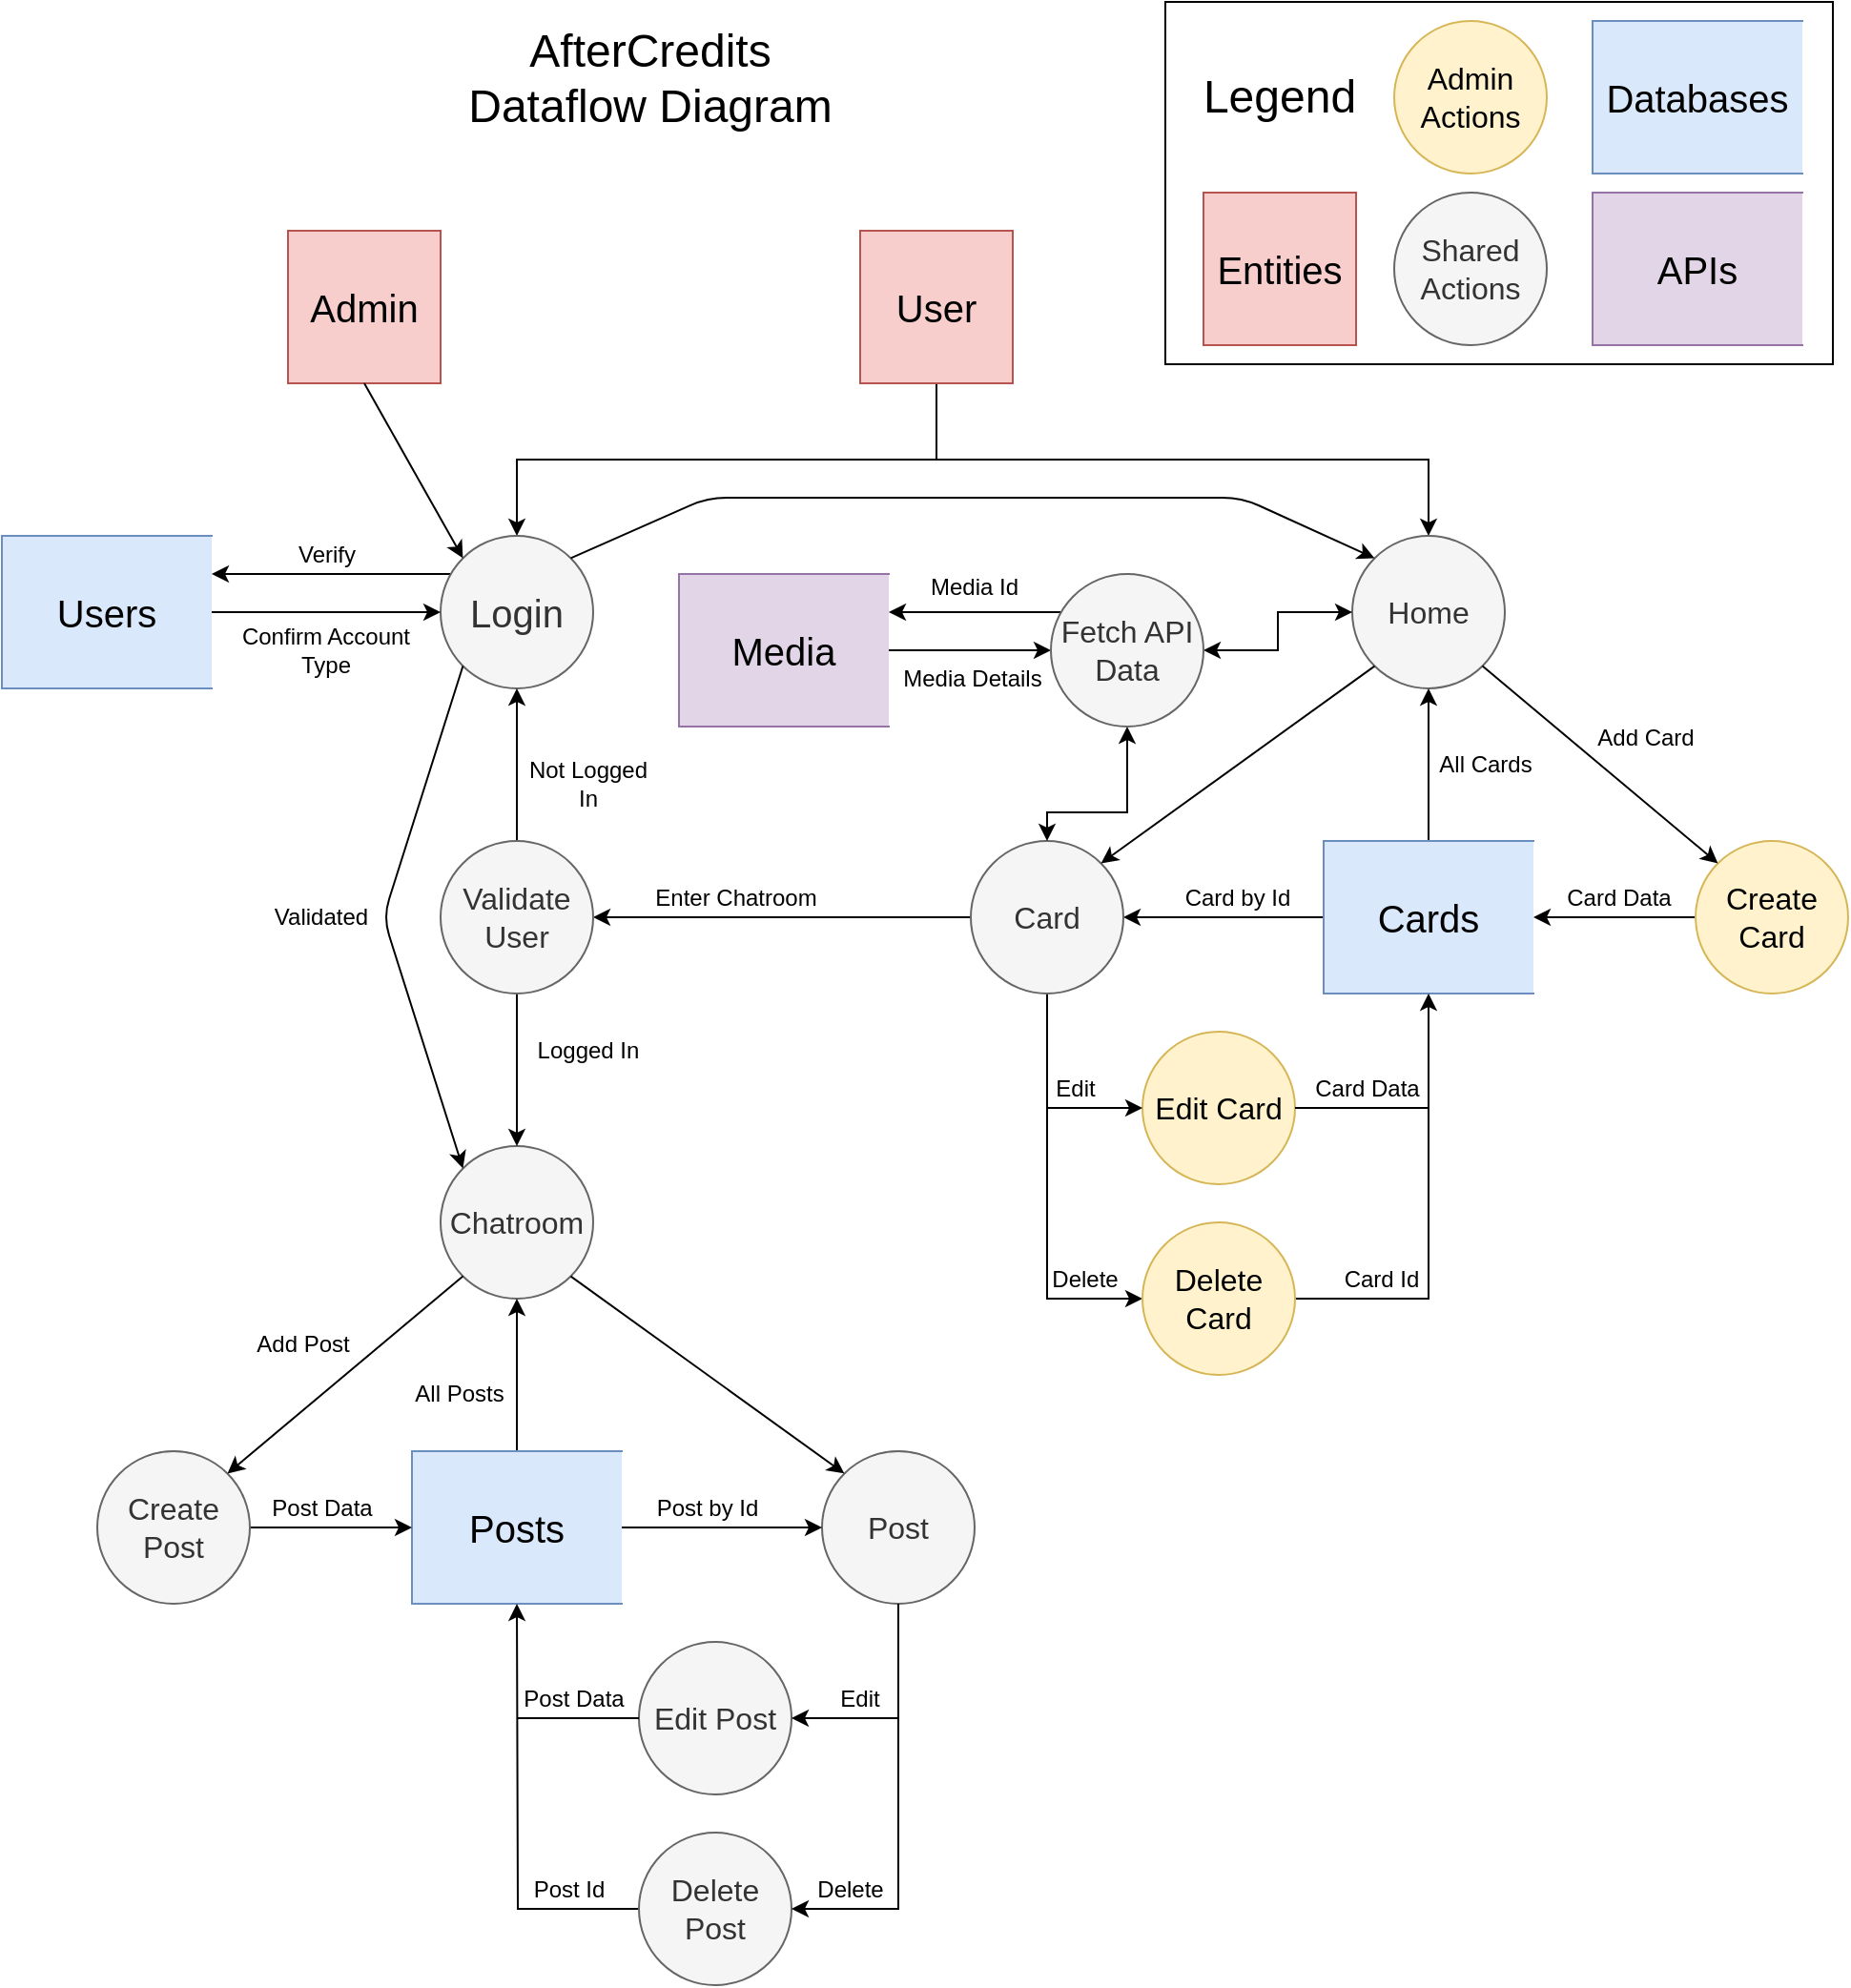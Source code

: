 <mxfile version="14.8.6" type="device"><diagram id="RiJQAqH7aMuWV0R9RFBS" name="Page-1"><mxGraphModel dx="1718" dy="462" grid="1" gridSize="10" guides="1" tooltips="1" connect="1" arrows="1" fold="1" page="1" pageScale="1" pageWidth="850" pageHeight="1100" math="0" shadow="0"><root><mxCell id="0"/><mxCell id="1" parent="0"/><mxCell id="LqPZNxDCGfYMZ58kpEBG-1" value="&lt;font style=&quot;font-size: 24px&quot;&gt;AfterCredits Dataflow Diagram&lt;/font&gt;" style="text;html=1;strokeColor=none;fillColor=none;align=center;verticalAlign=middle;whiteSpace=wrap;rounded=0;" parent="1" vertex="1"><mxGeometry x="-570" y="20" width="200" height="80" as="geometry"/></mxCell><mxCell id="pwWabVdhbER4xxO2KLVx-45" style="edgeStyle=orthogonalEdgeStyle;rounded=0;orthogonalLoop=1;jettySize=auto;html=1;entryX=0.5;entryY=0;entryDx=0;entryDy=0;exitX=0.5;exitY=1;exitDx=0;exitDy=0;" parent="1" source="LqPZNxDCGfYMZ58kpEBG-2" target="LqPZNxDCGfYMZ58kpEBG-20" edge="1"><mxGeometry relative="1" as="geometry"><mxPoint x="-457.5" y="240" as="targetPoint"/><Array as="points"><mxPoint x="-320" y="260"/><mxPoint x="-62" y="260"/></Array></mxGeometry></mxCell><mxCell id="pwWabVdhbER4xxO2KLVx-125" style="edgeStyle=orthogonalEdgeStyle;rounded=0;orthogonalLoop=1;jettySize=auto;html=1;entryX=0.5;entryY=0;entryDx=0;entryDy=0;startArrow=none;startFill=0;endArrow=classic;endFill=1;" parent="1" source="LqPZNxDCGfYMZ58kpEBG-2" target="LqPZNxDCGfYMZ58kpEBG-6" edge="1"><mxGeometry relative="1" as="geometry"><Array as="points"><mxPoint x="-320" y="260"/><mxPoint x="-540" y="260"/></Array></mxGeometry></mxCell><mxCell id="LqPZNxDCGfYMZ58kpEBG-2" value="&lt;font style=&quot;font-size: 20px&quot;&gt;User&lt;/font&gt;" style="whiteSpace=wrap;html=1;aspect=fixed;strokeColor=#b85450;fillColor=#f8cecc;" parent="1" vertex="1"><mxGeometry x="-360" y="140" width="80" height="80" as="geometry"/></mxCell><mxCell id="pwWabVdhbER4xxO2KLVx-99" style="edgeStyle=orthogonalEdgeStyle;rounded=0;orthogonalLoop=1;jettySize=auto;html=1;entryX=1;entryY=0.25;entryDx=0;entryDy=0;startArrow=none;startFill=0;exitX=0;exitY=0;exitDx=0;exitDy=0;" parent="1" source="LqPZNxDCGfYMZ58kpEBG-6" target="LqPZNxDCGfYMZ58kpEBG-7" edge="1"><mxGeometry relative="1" as="geometry"><Array as="points"><mxPoint x="-568" y="320"/></Array></mxGeometry></mxCell><mxCell id="LqPZNxDCGfYMZ58kpEBG-6" value="&lt;font style=&quot;font-size: 20px&quot;&gt;Login&lt;/font&gt;" style="ellipse;whiteSpace=wrap;html=1;aspect=fixed;fillColor=#f5f5f5;strokeColor=#666666;fontColor=#333333;" parent="1" vertex="1"><mxGeometry x="-580" y="300" width="80" height="80" as="geometry"/></mxCell><mxCell id="pwWabVdhbER4xxO2KLVx-101" value="" style="edgeStyle=orthogonalEdgeStyle;rounded=0;orthogonalLoop=1;jettySize=auto;html=1;startArrow=none;startFill=0;" parent="1" source="LqPZNxDCGfYMZ58kpEBG-7" target="LqPZNxDCGfYMZ58kpEBG-6" edge="1"><mxGeometry relative="1" as="geometry"/></mxCell><mxCell id="LqPZNxDCGfYMZ58kpEBG-7" value="&lt;span style=&quot;font-size: 20px&quot;&gt;Users&lt;/span&gt;" style="shape=partialRectangle;whiteSpace=wrap;html=1;bottom=1;right=0;left=1;top=1;fillColor=#dae8fc;perimeterSpacing=0;strokeColor=#6c8ebf;" parent="1" vertex="1"><mxGeometry x="-810" y="300" width="110" height="80" as="geometry"/></mxCell><mxCell id="LqPZNxDCGfYMZ58kpEBG-14" value="Verify" style="text;html=1;strokeColor=none;fillColor=none;align=center;verticalAlign=middle;whiteSpace=wrap;rounded=0;" parent="1" vertex="1"><mxGeometry x="-672.5" y="300" width="65" height="20" as="geometry"/></mxCell><mxCell id="LqPZNxDCGfYMZ58kpEBG-17" value="&lt;font style=&quot;font-size: 16px&quot;&gt;Chatroom&lt;/font&gt;" style="ellipse;whiteSpace=wrap;html=1;aspect=fixed;fillColor=#f5f5f5;strokeColor=#666666;fontColor=#333333;" parent="1" vertex="1"><mxGeometry x="-580" y="620" width="80" height="80" as="geometry"/></mxCell><mxCell id="LqPZNxDCGfYMZ58kpEBG-20" value="&lt;font style=&quot;font-size: 16px&quot;&gt;Home&lt;br&gt;&lt;/font&gt;" style="ellipse;whiteSpace=wrap;html=1;aspect=fixed;fillColor=#f5f5f5;strokeColor=#666666;fontColor=#333333;" parent="1" vertex="1"><mxGeometry x="-102" y="300" width="80" height="80" as="geometry"/></mxCell><mxCell id="DXss3WTViTFf-F76Dt8s-12" value="" style="edgeStyle=orthogonalEdgeStyle;rounded=0;orthogonalLoop=1;jettySize=auto;html=1;startArrow=classic;startFill=1;entryX=0;entryY=0;entryDx=0;entryDy=0;exitX=1;exitY=0.25;exitDx=0;exitDy=0;endArrow=none;endFill=0;" parent="1" source="LqPZNxDCGfYMZ58kpEBG-23" target="DXss3WTViTFf-F76Dt8s-1" edge="1"><mxGeometry relative="1" as="geometry"><Array as="points"><mxPoint x="-248" y="340"/></Array></mxGeometry></mxCell><mxCell id="LqPZNxDCGfYMZ58kpEBG-23" value="&lt;span style=&quot;font-size: 20px&quot;&gt;Media&lt;/span&gt;" style="shape=partialRectangle;whiteSpace=wrap;html=1;bottom=1;right=0;left=1;top=1;perimeterSpacing=0;fillColor=#e1d5e7;strokeColor=#9673a6;" parent="1" vertex="1"><mxGeometry x="-455" y="320" width="110" height="80" as="geometry"/></mxCell><mxCell id="LqPZNxDCGfYMZ58kpEBG-25" value="Media Id" style="text;html=1;strokeColor=none;fillColor=none;align=center;verticalAlign=middle;whiteSpace=wrap;rounded=0;" parent="1" vertex="1"><mxGeometry x="-340" y="317" width="80" height="20" as="geometry"/></mxCell><mxCell id="LqPZNxDCGfYMZ58kpEBG-28" value="&lt;font style=&quot;font-size: 16px&quot;&gt;Post&lt;/font&gt;" style="ellipse;whiteSpace=wrap;html=1;aspect=fixed;fillColor=#f5f5f5;strokeColor=#666666;fontColor=#333333;" parent="1" vertex="1"><mxGeometry x="-380" y="780" width="80" height="80" as="geometry"/></mxCell><mxCell id="pwWabVdhbER4xxO2KLVx-71" value="" style="edgeStyle=orthogonalEdgeStyle;rounded=0;orthogonalLoop=1;jettySize=auto;html=1;startArrow=none;startFill=0;entryX=0;entryY=0.5;entryDx=0;entryDy=0;" parent="1" source="HxI_gcQJku9amhv0nbOb-1" target="LqPZNxDCGfYMZ58kpEBG-28" edge="1"><mxGeometry relative="1" as="geometry"><mxPoint x="-450" y="810" as="targetPoint"/></mxGeometry></mxCell><mxCell id="pwWabVdhbER4xxO2KLVx-73" value="" style="edgeStyle=orthogonalEdgeStyle;rounded=0;orthogonalLoop=1;jettySize=auto;html=1;startArrow=none;startFill=0;" parent="1" source="HxI_gcQJku9amhv0nbOb-1" target="LqPZNxDCGfYMZ58kpEBG-17" edge="1"><mxGeometry relative="1" as="geometry"/></mxCell><mxCell id="HxI_gcQJku9amhv0nbOb-1" value="&lt;font style=&quot;font-size: 20px&quot;&gt;Posts&lt;br&gt;&lt;/font&gt;" style="shape=partialRectangle;whiteSpace=wrap;html=1;bottom=1;right=0;left=1;top=1;fillColor=#dae8fc;perimeterSpacing=0;strokeColor=#6c8ebf;" parent="1" vertex="1"><mxGeometry x="-595" y="780" width="110" height="80" as="geometry"/></mxCell><mxCell id="HxI_gcQJku9amhv0nbOb-2" value="Post Data" style="text;html=1;strokeColor=none;fillColor=none;align=center;verticalAlign=middle;whiteSpace=wrap;rounded=0;" parent="1" vertex="1"><mxGeometry x="-672.5" y="800" width="60" height="20" as="geometry"/></mxCell><mxCell id="HxI_gcQJku9amhv0nbOb-13" value="Enter Chatroom" style="text;html=1;strokeColor=none;fillColor=none;align=center;verticalAlign=middle;whiteSpace=wrap;rounded=0;" parent="1" vertex="1"><mxGeometry x="-470" y="480" width="90" height="20" as="geometry"/></mxCell><mxCell id="pwWabVdhbER4xxO2KLVx-72" value="" style="edgeStyle=orthogonalEdgeStyle;rounded=0;orthogonalLoop=1;jettySize=auto;html=1;startArrow=none;startFill=0;" parent="1" source="pwWabVdhbER4xxO2KLVx-6" target="HxI_gcQJku9amhv0nbOb-1" edge="1"><mxGeometry relative="1" as="geometry"/></mxCell><mxCell id="pwWabVdhbER4xxO2KLVx-6" value="&lt;font style=&quot;font-size: 16px&quot;&gt;Create Post&lt;/font&gt;" style="ellipse;whiteSpace=wrap;html=1;aspect=fixed;fillColor=#f5f5f5;strokeColor=#666666;fontColor=#333333;" parent="1" vertex="1"><mxGeometry x="-760" y="780" width="80" height="80" as="geometry"/></mxCell><mxCell id="pwWabVdhbER4xxO2KLVx-7" value="&lt;font style=&quot;font-size: 16px&quot;&gt;Edit Post&lt;/font&gt;" style="ellipse;whiteSpace=wrap;html=1;aspect=fixed;fillColor=#f5f5f5;strokeColor=#666666;fontColor=#333333;" parent="1" vertex="1"><mxGeometry x="-476" y="880" width="80" height="80" as="geometry"/></mxCell><mxCell id="pwWabVdhbER4xxO2KLVx-70" style="edgeStyle=orthogonalEdgeStyle;rounded=0;orthogonalLoop=1;jettySize=auto;html=1;startArrow=none;startFill=0;exitX=0;exitY=0.5;exitDx=0;exitDy=0;" parent="1" source="pwWabVdhbER4xxO2KLVx-8" edge="1"><mxGeometry relative="1" as="geometry"><mxPoint x="-540" y="860" as="targetPoint"/><mxPoint x="-520.0" y="1050.0" as="sourcePoint"/></mxGeometry></mxCell><mxCell id="pwWabVdhbER4xxO2KLVx-8" value="&lt;font style=&quot;font-size: 16px&quot;&gt;Delete Post&lt;/font&gt;" style="ellipse;whiteSpace=wrap;html=1;aspect=fixed;fillColor=#f5f5f5;strokeColor=#666666;fontColor=#333333;" parent="1" vertex="1"><mxGeometry x="-476" y="980" width="80" height="80" as="geometry"/></mxCell><mxCell id="pwWabVdhbER4xxO2KLVx-9" value="Post by Id" style="text;html=1;strokeColor=none;fillColor=none;align=center;verticalAlign=middle;whiteSpace=wrap;rounded=0;" parent="1" vertex="1"><mxGeometry x="-470" y="800" width="60" height="20" as="geometry"/></mxCell><mxCell id="pwWabVdhbER4xxO2KLVx-10" value="All Posts" style="text;html=1;strokeColor=none;fillColor=none;align=center;verticalAlign=middle;whiteSpace=wrap;rounded=0;" parent="1" vertex="1"><mxGeometry x="-600" y="740" width="60" height="20" as="geometry"/></mxCell><mxCell id="pwWabVdhbER4xxO2KLVx-11" value="Edit" style="text;html=1;strokeColor=none;fillColor=none;align=center;verticalAlign=middle;whiteSpace=wrap;rounded=0;" parent="1" vertex="1"><mxGeometry x="-375" y="900" width="30" height="20" as="geometry"/></mxCell><mxCell id="pwWabVdhbER4xxO2KLVx-13" value="Add Post" style="text;html=1;strokeColor=none;fillColor=none;align=center;verticalAlign=middle;whiteSpace=wrap;rounded=0;" parent="1" vertex="1"><mxGeometry x="-682" y="714" width="60" height="20" as="geometry"/></mxCell><mxCell id="pwWabVdhbER4xxO2KLVx-74" value="" style="edgeStyle=orthogonalEdgeStyle;rounded=0;orthogonalLoop=1;jettySize=auto;html=1;startArrow=none;startFill=0;" parent="1" source="pwWabVdhbER4xxO2KLVx-32" target="LqPZNxDCGfYMZ58kpEBG-20" edge="1"><mxGeometry relative="1" as="geometry"/></mxCell><mxCell id="pwWabVdhbER4xxO2KLVx-87" value="" style="edgeStyle=orthogonalEdgeStyle;rounded=0;orthogonalLoop=1;jettySize=auto;html=1;startArrow=none;startFill=0;" parent="1" source="pwWabVdhbER4xxO2KLVx-32" target="pwWabVdhbER4xxO2KLVx-34" edge="1"><mxGeometry relative="1" as="geometry"/></mxCell><mxCell id="pwWabVdhbER4xxO2KLVx-32" value="&lt;font style=&quot;font-size: 20px&quot;&gt;Cards&lt;br&gt;&lt;/font&gt;" style="shape=partialRectangle;whiteSpace=wrap;html=1;bottom=1;right=0;left=1;top=1;fillColor=#dae8fc;perimeterSpacing=0;strokeColor=#6c8ebf;" parent="1" vertex="1"><mxGeometry x="-117" y="460" width="110" height="80" as="geometry"/></mxCell><mxCell id="pwWabVdhbER4xxO2KLVx-33" value="&lt;font style=&quot;font-size: 20px&quot;&gt;Admin&lt;/font&gt;" style="whiteSpace=wrap;html=1;aspect=fixed;strokeColor=#b85450;fillColor=#f8cecc;" parent="1" vertex="1"><mxGeometry x="-660" y="140" width="80" height="80" as="geometry"/></mxCell><mxCell id="pwWabVdhbER4xxO2KLVx-78" style="edgeStyle=orthogonalEdgeStyle;rounded=0;orthogonalLoop=1;jettySize=auto;html=1;entryX=0;entryY=0.5;entryDx=0;entryDy=0;startArrow=none;startFill=0;exitX=0.5;exitY=1;exitDx=0;exitDy=0;" parent="1" source="pwWabVdhbER4xxO2KLVx-34" target="pwWabVdhbER4xxO2KLVx-37" edge="1"><mxGeometry relative="1" as="geometry"><Array as="points"><mxPoint x="-262" y="700"/></Array></mxGeometry></mxCell><mxCell id="pwWabVdhbER4xxO2KLVx-118" style="edgeStyle=orthogonalEdgeStyle;rounded=0;orthogonalLoop=1;jettySize=auto;html=1;entryX=1;entryY=0.5;entryDx=0;entryDy=0;startArrow=none;startFill=0;" parent="1" source="pwWabVdhbER4xxO2KLVx-34" target="pwWabVdhbER4xxO2KLVx-90" edge="1"><mxGeometry relative="1" as="geometry"/></mxCell><mxCell id="pwWabVdhbER4xxO2KLVx-34" value="&lt;font style=&quot;font-size: 16px&quot;&gt;Card&lt;/font&gt;" style="ellipse;whiteSpace=wrap;html=1;aspect=fixed;fillColor=#f5f5f5;strokeColor=#666666;fontColor=#333333;" parent="1" vertex="1"><mxGeometry x="-302" y="460" width="80" height="80" as="geometry"/></mxCell><mxCell id="pwWabVdhbER4xxO2KLVx-56" value="" style="edgeStyle=orthogonalEdgeStyle;rounded=0;orthogonalLoop=1;jettySize=auto;html=1;startArrow=none;startFill=0;" parent="1" source="pwWabVdhbER4xxO2KLVx-35" target="pwWabVdhbER4xxO2KLVx-32" edge="1"><mxGeometry relative="1" as="geometry"><Array as="points"><mxPoint x="103" y="470"/></Array></mxGeometry></mxCell><mxCell id="pwWabVdhbER4xxO2KLVx-35" value="&lt;font style=&quot;font-size: 16px&quot;&gt;Create Card&lt;/font&gt;" style="ellipse;whiteSpace=wrap;html=1;aspect=fixed;fillColor=#fff2cc;strokeColor=#d6b656;" parent="1" vertex="1"><mxGeometry x="78" y="460" width="80" height="80" as="geometry"/></mxCell><mxCell id="pwWabVdhbER4xxO2KLVx-36" value="&lt;font style=&quot;font-size: 16px&quot;&gt;Edit Card&lt;/font&gt;" style="ellipse;whiteSpace=wrap;html=1;aspect=fixed;fillColor=#fff2cc;strokeColor=#d6b656;" parent="1" vertex="1"><mxGeometry x="-212" y="560" width="80" height="80" as="geometry"/></mxCell><mxCell id="pwWabVdhbER4xxO2KLVx-80" style="edgeStyle=orthogonalEdgeStyle;rounded=0;orthogonalLoop=1;jettySize=auto;html=1;startArrow=none;startFill=0;entryX=0.5;entryY=1;entryDx=0;entryDy=0;exitX=1;exitY=0.5;exitDx=0;exitDy=0;" parent="1" source="pwWabVdhbER4xxO2KLVx-37" target="pwWabVdhbER4xxO2KLVx-32" edge="1"><mxGeometry relative="1" as="geometry"><mxPoint x="-87" y="670" as="targetPoint"/><Array as="points"><mxPoint x="-62" y="700"/></Array></mxGeometry></mxCell><mxCell id="pwWabVdhbER4xxO2KLVx-37" value="&lt;font style=&quot;font-size: 16px&quot;&gt;Delete Card&lt;/font&gt;" style="ellipse;whiteSpace=wrap;html=1;aspect=fixed;fillColor=#fff2cc;strokeColor=#d6b656;" parent="1" vertex="1"><mxGeometry x="-212" y="660" width="80" height="80" as="geometry"/></mxCell><mxCell id="pwWabVdhbER4xxO2KLVx-38" value="Card Data" style="text;html=1;strokeColor=none;fillColor=none;align=center;verticalAlign=middle;whiteSpace=wrap;rounded=0;" parent="1" vertex="1"><mxGeometry x="8" y="480" width="60" height="20" as="geometry"/></mxCell><mxCell id="pwWabVdhbER4xxO2KLVx-39" value="Card by Id" style="text;html=1;strokeColor=none;fillColor=none;align=center;verticalAlign=middle;whiteSpace=wrap;rounded=0;" parent="1" vertex="1"><mxGeometry x="-192" y="480" width="60" height="20" as="geometry"/></mxCell><mxCell id="pwWabVdhbER4xxO2KLVx-40" value="All Cards" style="text;html=1;strokeColor=none;fillColor=none;align=center;verticalAlign=middle;whiteSpace=wrap;rounded=0;" parent="1" vertex="1"><mxGeometry x="-62" y="410" width="60" height="20" as="geometry"/></mxCell><mxCell id="pwWabVdhbER4xxO2KLVx-41" value="Edit" style="text;html=1;strokeColor=none;fillColor=none;align=center;verticalAlign=middle;whiteSpace=wrap;rounded=0;" parent="1" vertex="1"><mxGeometry x="-262" y="580" width="30" height="20" as="geometry"/></mxCell><mxCell id="pwWabVdhbER4xxO2KLVx-42" value="Delete" style="text;html=1;strokeColor=none;fillColor=none;align=center;verticalAlign=middle;whiteSpace=wrap;rounded=0;" parent="1" vertex="1"><mxGeometry x="-262" y="680" width="40" height="20" as="geometry"/></mxCell><mxCell id="pwWabVdhbER4xxO2KLVx-43" value="Add Card" style="text;html=1;strokeColor=none;fillColor=none;align=center;verticalAlign=middle;whiteSpace=wrap;rounded=0;" parent="1" vertex="1"><mxGeometry x="22" y="396" width="60" height="20" as="geometry"/></mxCell><mxCell id="pwWabVdhbER4xxO2KLVx-86" value="Confirm Account Type" style="text;html=1;strokeColor=none;fillColor=none;align=center;verticalAlign=middle;whiteSpace=wrap;rounded=0;" parent="1" vertex="1"><mxGeometry x="-695" y="350" width="110" height="20" as="geometry"/></mxCell><mxCell id="pwWabVdhbER4xxO2KLVx-93" value="" style="edgeStyle=orthogonalEdgeStyle;rounded=0;orthogonalLoop=1;jettySize=auto;html=1;startArrow=none;startFill=0;" parent="1" source="pwWabVdhbER4xxO2KLVx-90" target="LqPZNxDCGfYMZ58kpEBG-17" edge="1"><mxGeometry relative="1" as="geometry"/></mxCell><mxCell id="pwWabVdhbER4xxO2KLVx-105" style="edgeStyle=orthogonalEdgeStyle;rounded=0;orthogonalLoop=1;jettySize=auto;html=1;entryX=0.5;entryY=1;entryDx=0;entryDy=0;startArrow=none;startFill=0;" parent="1" source="pwWabVdhbER4xxO2KLVx-90" target="LqPZNxDCGfYMZ58kpEBG-6" edge="1"><mxGeometry relative="1" as="geometry"/></mxCell><mxCell id="pwWabVdhbER4xxO2KLVx-90" value="&lt;font style=&quot;font-size: 16px&quot;&gt;Validate User&lt;/font&gt;" style="ellipse;whiteSpace=wrap;html=1;aspect=fixed;fillColor=#f5f5f5;strokeColor=#666666;fontColor=#333333;" parent="1" vertex="1"><mxGeometry x="-580" y="460" width="80" height="80" as="geometry"/></mxCell><mxCell id="pwWabVdhbER4xxO2KLVx-95" value="" style="endArrow=classic;html=1;exitX=0;exitY=1;exitDx=0;exitDy=0;entryX=1;entryY=0;entryDx=0;entryDy=0;" parent="1" source="LqPZNxDCGfYMZ58kpEBG-20" target="pwWabVdhbER4xxO2KLVx-34" edge="1"><mxGeometry width="50" height="50" relative="1" as="geometry"><mxPoint x="-337" y="430" as="sourcePoint"/><mxPoint x="-287" y="380" as="targetPoint"/></mxGeometry></mxCell><mxCell id="pwWabVdhbER4xxO2KLVx-96" value="" style="endArrow=classic;html=1;exitX=1;exitY=1;exitDx=0;exitDy=0;entryX=0;entryY=0;entryDx=0;entryDy=0;" parent="1" source="LqPZNxDCGfYMZ58kpEBG-20" target="pwWabVdhbER4xxO2KLVx-35" edge="1"><mxGeometry width="50" height="50" relative="1" as="geometry"><mxPoint x="147.216" y="306.564" as="sourcePoint"/><mxPoint x="18.784" y="379.996" as="targetPoint"/></mxGeometry></mxCell><mxCell id="pwWabVdhbER4xxO2KLVx-97" value="" style="endArrow=classic;html=1;exitX=0;exitY=1;exitDx=0;exitDy=0;entryX=1;entryY=0;entryDx=0;entryDy=0;" parent="1" source="LqPZNxDCGfYMZ58kpEBG-17" target="pwWabVdhbER4xxO2KLVx-6" edge="1"><mxGeometry width="50" height="50" relative="1" as="geometry"><mxPoint x="-601.564" y="650.004" as="sourcePoint"/><mxPoint x="-729.996" y="723.436" as="targetPoint"/></mxGeometry></mxCell><mxCell id="pwWabVdhbER4xxO2KLVx-98" value="" style="endArrow=classic;html=1;exitX=1;exitY=1;exitDx=0;exitDy=0;entryX=0;entryY=0;entryDx=0;entryDy=0;" parent="1" source="LqPZNxDCGfYMZ58kpEBG-17" target="LqPZNxDCGfYMZ58kpEBG-28" edge="1"><mxGeometry width="50" height="50" relative="1" as="geometry"><mxPoint x="-345.784" y="686.564" as="sourcePoint"/><mxPoint x="-474.216" y="759.996" as="targetPoint"/></mxGeometry></mxCell><mxCell id="pwWabVdhbER4xxO2KLVx-102" value="Not Logged In" style="text;html=1;strokeColor=none;fillColor=none;align=center;verticalAlign=middle;whiteSpace=wrap;rounded=0;" parent="1" vertex="1"><mxGeometry x="-535" y="420" width="65" height="20" as="geometry"/></mxCell><mxCell id="pwWabVdhbER4xxO2KLVx-103" value="Logged In" style="text;html=1;strokeColor=none;fillColor=none;align=center;verticalAlign=middle;whiteSpace=wrap;rounded=0;" parent="1" vertex="1"><mxGeometry x="-535" y="560" width="65" height="20" as="geometry"/></mxCell><mxCell id="pwWabVdhbER4xxO2KLVx-104" value="" style="endArrow=classic;html=1;exitX=0;exitY=1;exitDx=0;exitDy=0;entryX=0;entryY=0;entryDx=0;entryDy=0;" parent="1" source="LqPZNxDCGfYMZ58kpEBG-6" target="LqPZNxDCGfYMZ58kpEBG-17" edge="1"><mxGeometry width="50" height="50" relative="1" as="geometry"><mxPoint x="-680" y="570" as="sourcePoint"/><mxPoint x="-630" y="520" as="targetPoint"/><Array as="points"><mxPoint x="-610" y="500"/></Array></mxGeometry></mxCell><mxCell id="pwWabVdhbER4xxO2KLVx-106" value="Validated" style="text;html=1;strokeColor=none;fillColor=none;align=center;verticalAlign=middle;whiteSpace=wrap;rounded=0;" parent="1" vertex="1"><mxGeometry x="-668.75" y="490" width="52.5" height="20" as="geometry"/></mxCell><mxCell id="pwWabVdhbER4xxO2KLVx-12" value="Delete" style="text;html=1;strokeColor=none;fillColor=none;align=center;verticalAlign=middle;whiteSpace=wrap;rounded=0;" parent="1" vertex="1"><mxGeometry x="-385" y="1000" width="40" height="20" as="geometry"/></mxCell><mxCell id="pwWabVdhbER4xxO2KLVx-110" style="edgeStyle=orthogonalEdgeStyle;rounded=0;orthogonalLoop=1;jettySize=auto;html=1;startArrow=none;startFill=0;exitX=0.5;exitY=1;exitDx=0;exitDy=0;entryX=1;entryY=0.5;entryDx=0;entryDy=0;" parent="1" source="LqPZNxDCGfYMZ58kpEBG-28" target="pwWabVdhbER4xxO2KLVx-8" edge="1"><mxGeometry relative="1" as="geometry"><mxPoint x="-360" y="860" as="sourcePoint"/><mxPoint x="-420.0" y="1050" as="targetPoint"/><Array as="points"/></mxGeometry></mxCell><mxCell id="pwWabVdhbER4xxO2KLVx-112" value="Post Id" style="text;html=1;strokeColor=none;fillColor=none;align=center;verticalAlign=middle;whiteSpace=wrap;rounded=0;" parent="1" vertex="1"><mxGeometry x="-535" y="1000" width="45" height="20" as="geometry"/></mxCell><mxCell id="pwWabVdhbER4xxO2KLVx-114" value="Card Data" style="text;html=1;strokeColor=none;fillColor=none;align=center;verticalAlign=middle;whiteSpace=wrap;rounded=0;" parent="1" vertex="1"><mxGeometry x="-124.5" y="580" width="60" height="20" as="geometry"/></mxCell><mxCell id="pwWabVdhbER4xxO2KLVx-115" value="Post Data" style="text;html=1;strokeColor=none;fillColor=none;align=center;verticalAlign=middle;whiteSpace=wrap;rounded=0;" parent="1" vertex="1"><mxGeometry x="-540" y="900" width="60" height="20" as="geometry"/></mxCell><mxCell id="pwWabVdhbER4xxO2KLVx-117" value="Card Id" style="text;html=1;strokeColor=none;fillColor=none;align=center;verticalAlign=middle;whiteSpace=wrap;rounded=0;" parent="1" vertex="1"><mxGeometry x="-109.5" y="680" width="45" height="20" as="geometry"/></mxCell><mxCell id="pwWabVdhbER4xxO2KLVx-120" value="" style="endArrow=none;html=1;exitX=1;exitY=0.5;exitDx=0;exitDy=0;" parent="1" source="pwWabVdhbER4xxO2KLVx-36" edge="1"><mxGeometry width="50" height="50" relative="1" as="geometry"><mxPoint x="-2" y="700" as="sourcePoint"/><mxPoint x="-62" y="600" as="targetPoint"/></mxGeometry></mxCell><mxCell id="pwWabVdhbER4xxO2KLVx-121" value="" style="endArrow=classic;html=1;startArrow=none;startFill=0;endFill=1;" parent="1" edge="1"><mxGeometry width="50" height="50" relative="1" as="geometry"><mxPoint x="-262" y="600" as="sourcePoint"/><mxPoint x="-212" y="600" as="targetPoint"/></mxGeometry></mxCell><mxCell id="pwWabVdhbER4xxO2KLVx-122" value="" style="endArrow=none;html=1;entryX=0;entryY=0.5;entryDx=0;entryDy=0;" parent="1" target="pwWabVdhbER4xxO2KLVx-7" edge="1"><mxGeometry width="50" height="50" relative="1" as="geometry"><mxPoint x="-540" y="920" as="sourcePoint"/><mxPoint x="-615" y="930" as="targetPoint"/></mxGeometry></mxCell><mxCell id="pwWabVdhbER4xxO2KLVx-123" value="" style="endArrow=classic;html=1;entryX=1;entryY=0.5;entryDx=0;entryDy=0;" parent="1" target="pwWabVdhbER4xxO2KLVx-7" edge="1"><mxGeometry width="50" height="50" relative="1" as="geometry"><mxPoint x="-340" y="920" as="sourcePoint"/><mxPoint x="-265" y="900" as="targetPoint"/></mxGeometry></mxCell><mxCell id="pwWabVdhbER4xxO2KLVx-126" value="" style="endArrow=classic;html=1;entryX=0;entryY=0;entryDx=0;entryDy=0;exitX=0.5;exitY=1;exitDx=0;exitDy=0;" parent="1" source="pwWabVdhbER4xxO2KLVx-33" target="LqPZNxDCGfYMZ58kpEBG-6" edge="1"><mxGeometry width="50" height="50" relative="1" as="geometry"><mxPoint x="-400" y="460" as="sourcePoint"/><mxPoint x="-350" y="410" as="targetPoint"/></mxGeometry></mxCell><mxCell id="pwWabVdhbER4xxO2KLVx-135" value="Media Details" style="text;html=1;strokeColor=none;fillColor=none;align=center;verticalAlign=middle;whiteSpace=wrap;rounded=0;" parent="1" vertex="1"><mxGeometry x="-341" y="365" width="80" height="20" as="geometry"/></mxCell><mxCell id="pwWabVdhbER4xxO2KLVx-141" value="" style="rounded=0;whiteSpace=wrap;html=1;strokeColor=#000000;gradientColor=none;align=left;" parent="1" vertex="1"><mxGeometry x="-200" y="20" width="350" height="190" as="geometry"/></mxCell><mxCell id="pwWabVdhbER4xxO2KLVx-136" value="&lt;font style=&quot;font-size: 16px&quot;&gt;Admin Actions&lt;/font&gt;" style="ellipse;whiteSpace=wrap;html=1;aspect=fixed;fillColor=#fff2cc;strokeColor=#d6b656;" parent="1" vertex="1"><mxGeometry x="-80" y="30" width="80" height="80" as="geometry"/></mxCell><mxCell id="pwWabVdhbER4xxO2KLVx-137" value="&lt;font style=&quot;font-size: 16px&quot;&gt;Shared Actions&lt;/font&gt;" style="ellipse;whiteSpace=wrap;html=1;aspect=fixed;fillColor=#f5f5f5;strokeColor=#666666;fontColor=#333333;" parent="1" vertex="1"><mxGeometry x="-80" y="120" width="80" height="80" as="geometry"/></mxCell><mxCell id="pwWabVdhbER4xxO2KLVx-138" value="&lt;font style=&quot;font-size: 20px&quot;&gt;Databases&lt;br&gt;&lt;/font&gt;" style="shape=partialRectangle;whiteSpace=wrap;html=1;bottom=1;right=0;left=1;top=1;fillColor=#dae8fc;perimeterSpacing=0;strokeColor=#6c8ebf;" parent="1" vertex="1"><mxGeometry x="24" y="30" width="110" height="80" as="geometry"/></mxCell><mxCell id="pwWabVdhbER4xxO2KLVx-139" value="&lt;span style=&quot;font-size: 20px&quot;&gt;APIs&lt;/span&gt;" style="shape=partialRectangle;whiteSpace=wrap;html=1;bottom=1;right=0;left=1;top=1;perimeterSpacing=0;fillColor=#e1d5e7;strokeColor=#9673a6;" parent="1" vertex="1"><mxGeometry x="24" y="120" width="110" height="80" as="geometry"/></mxCell><mxCell id="pwWabVdhbER4xxO2KLVx-140" value="&lt;font style=&quot;font-size: 20px&quot;&gt;Entities&lt;/font&gt;" style="whiteSpace=wrap;html=1;aspect=fixed;strokeColor=#b85450;fillColor=#f8cecc;" parent="1" vertex="1"><mxGeometry x="-180" y="120" width="80" height="80" as="geometry"/></mxCell><mxCell id="pwWabVdhbER4xxO2KLVx-142" value="&lt;font style=&quot;font-size: 24px&quot;&gt;Legend&lt;/font&gt;" style="text;html=1;strokeColor=none;fillColor=none;align=center;verticalAlign=middle;whiteSpace=wrap;rounded=0;" parent="1" vertex="1"><mxGeometry x="-160" y="60" width="40" height="20" as="geometry"/></mxCell><mxCell id="DXss3WTViTFf-F76Dt8s-8" style="edgeStyle=orthogonalEdgeStyle;rounded=0;orthogonalLoop=1;jettySize=auto;html=1;entryX=0.5;entryY=0;entryDx=0;entryDy=0;startArrow=classic;startFill=1;exitX=0.5;exitY=1;exitDx=0;exitDy=0;" parent="1" source="DXss3WTViTFf-F76Dt8s-1" target="pwWabVdhbER4xxO2KLVx-34" edge="1"><mxGeometry relative="1" as="geometry"><Array as="points"><mxPoint x="-220" y="445"/><mxPoint x="-262" y="445"/></Array></mxGeometry></mxCell><mxCell id="DXss3WTViTFf-F76Dt8s-9" style="edgeStyle=orthogonalEdgeStyle;rounded=0;orthogonalLoop=1;jettySize=auto;html=1;entryX=0;entryY=0.5;entryDx=0;entryDy=0;startArrow=classic;startFill=1;exitX=1;exitY=0.5;exitDx=0;exitDy=0;" parent="1" source="DXss3WTViTFf-F76Dt8s-1" target="LqPZNxDCGfYMZ58kpEBG-20" edge="1"><mxGeometry relative="1" as="geometry"/></mxCell><mxCell id="DXss3WTViTFf-F76Dt8s-13" value="" style="edgeStyle=orthogonalEdgeStyle;rounded=0;orthogonalLoop=1;jettySize=auto;html=1;startArrow=classic;startFill=1;endArrow=none;endFill=0;" parent="1" source="DXss3WTViTFf-F76Dt8s-1" target="LqPZNxDCGfYMZ58kpEBG-23" edge="1"><mxGeometry relative="1" as="geometry"/></mxCell><mxCell id="DXss3WTViTFf-F76Dt8s-1" value="&lt;font style=&quot;font-size: 16px&quot;&gt;Fetch API Data&lt;/font&gt;" style="ellipse;whiteSpace=wrap;html=1;aspect=fixed;fillColor=#f5f5f5;strokeColor=#666666;fontColor=#333333;" parent="1" vertex="1"><mxGeometry x="-260" y="320" width="80" height="80" as="geometry"/></mxCell><mxCell id="DXss3WTViTFf-F76Dt8s-11" value="" style="endArrow=classic;html=1;exitX=1;exitY=0;exitDx=0;exitDy=0;entryX=0;entryY=0;entryDx=0;entryDy=0;" parent="1" source="LqPZNxDCGfYMZ58kpEBG-6" target="LqPZNxDCGfYMZ58kpEBG-20" edge="1"><mxGeometry width="50" height="50" relative="1" as="geometry"><mxPoint x="-170" y="510" as="sourcePoint"/><mxPoint x="-110" y="300" as="targetPoint"/><Array as="points"><mxPoint x="-440" y="280"/><mxPoint x="-160" y="280"/></Array></mxGeometry></mxCell></root></mxGraphModel></diagram></mxfile>
